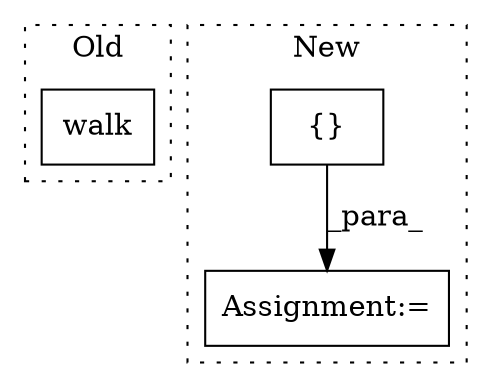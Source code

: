 digraph G {
subgraph cluster0 {
1 [label="walk" a="32" s="2074,2089" l="5,1" shape="box"];
label = "Old";
style="dotted";
}
subgraph cluster1 {
2 [label="{}" a="4" s="2964,2983" l="1,1" shape="box"];
3 [label="Assignment:=" a="7" s="2954" l="1" shape="box"];
label = "New";
style="dotted";
}
2 -> 3 [label="_para_"];
}